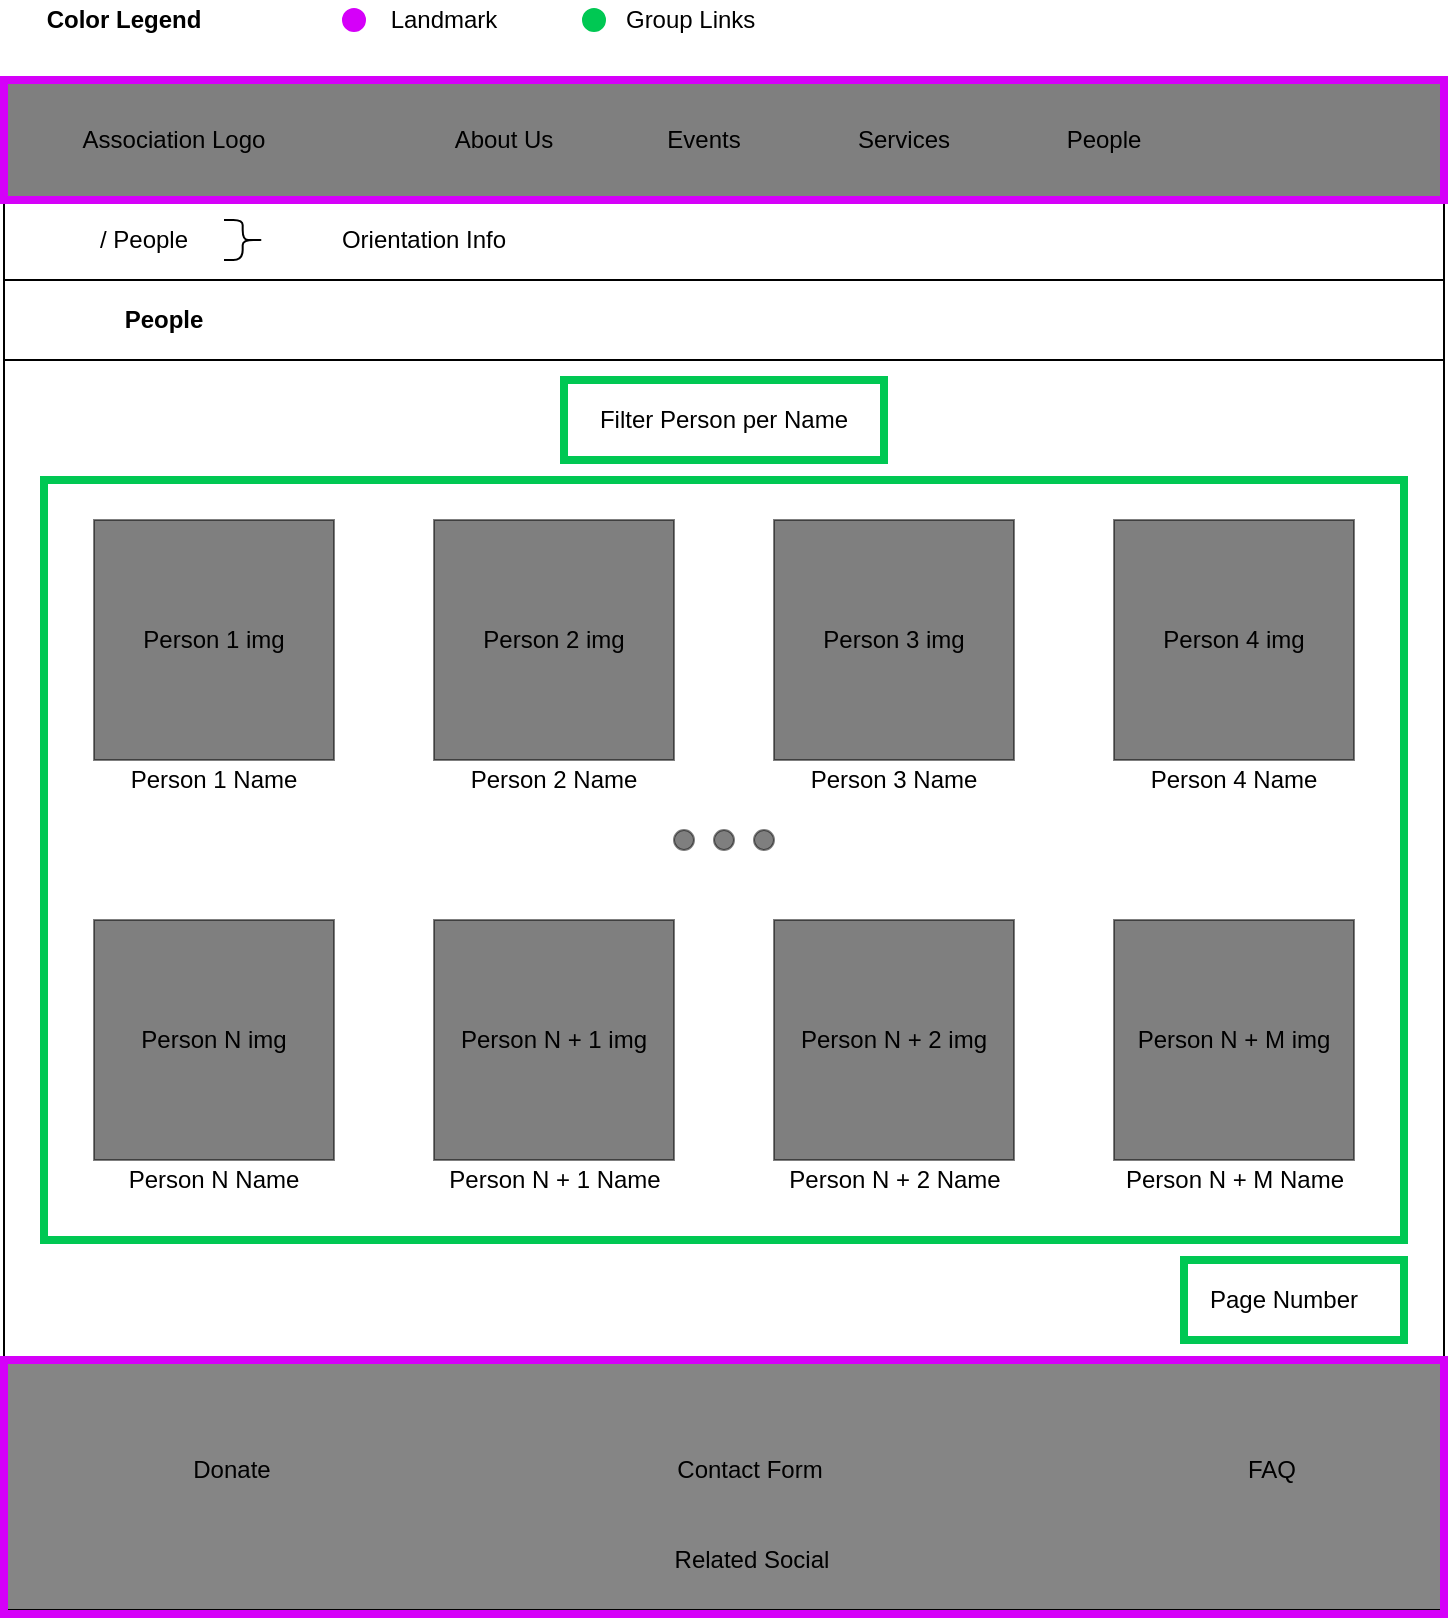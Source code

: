 <mxfile version="12.9.14" type="device"><diagram id="FJM6Vmq2a5Ttb_jY3mwE" name="Page-1"><mxGraphModel dx="782" dy="388" grid="1" gridSize="10" guides="1" tooltips="1" connect="1" arrows="1" fold="1" page="1" pageScale="1" pageWidth="827" pageHeight="1169" math="0" shadow="0"><root><mxCell id="0"/><mxCell id="1" parent="0"/><mxCell id="qFkU4iR-tJtT1cD_49eu-2" value="" style="rounded=0;whiteSpace=wrap;html=1;fillColor=none;strokeColor=#00C853;strokeWidth=4;" vertex="1" parent="1"><mxGeometry x="320" y="190" width="160" height="40" as="geometry"/></mxCell><mxCell id="DDU2CZ-y-U2Bd8dDzV6b-77" value="&lt;span style=&quot;font-weight: normal&quot;&gt;&lt;font color=&quot;#000000&quot;&gt;&amp;nbsp; Group Links&lt;/font&gt;&lt;/span&gt;" style="text;html=1;strokeColor=none;fillColor=none;align=center;verticalAlign=middle;whiteSpace=wrap;rounded=0;fontColor=#00C853;fontStyle=1" parent="1" vertex="1"><mxGeometry x="320" width="120" height="20" as="geometry"/></mxCell><mxCell id="DDU2CZ-y-U2Bd8dDzV6b-71" value="" style="rounded=0;whiteSpace=wrap;html=1;fillColor=none;strokeColor=#00C853;strokeWidth=4;" parent="1" vertex="1"><mxGeometry x="60" y="240" width="680" height="380" as="geometry"/></mxCell><mxCell id="DDU2CZ-y-U2Bd8dDzV6b-1" value="" style="rounded=0;whiteSpace=wrap;html=1;fillColor=#000000;gradientColor=none;opacity=50;" parent="1" vertex="1"><mxGeometry x="40" y="40" width="720" height="60" as="geometry"/></mxCell><mxCell id="DDU2CZ-y-U2Bd8dDzV6b-2" value="Association Logo" style="text;html=1;strokeColor=none;fillColor=none;align=center;verticalAlign=middle;whiteSpace=wrap;rounded=0;" parent="1" vertex="1"><mxGeometry x="60" y="60" width="130" height="20" as="geometry"/></mxCell><mxCell id="DDU2CZ-y-U2Bd8dDzV6b-3" value="About Us" style="text;html=1;strokeColor=none;fillColor=none;align=center;verticalAlign=middle;whiteSpace=wrap;rounded=0;" parent="1" vertex="1"><mxGeometry x="240" y="60" width="100" height="20" as="geometry"/></mxCell><mxCell id="DDU2CZ-y-U2Bd8dDzV6b-4" value="Events" style="text;html=1;strokeColor=none;fillColor=none;align=center;verticalAlign=middle;whiteSpace=wrap;rounded=0;" parent="1" vertex="1"><mxGeometry x="340" y="60" width="100" height="20" as="geometry"/></mxCell><mxCell id="DDU2CZ-y-U2Bd8dDzV6b-5" value="Services" style="text;html=1;strokeColor=none;fillColor=none;align=center;verticalAlign=middle;whiteSpace=wrap;rounded=0;" parent="1" vertex="1"><mxGeometry x="440" y="60" width="100" height="20" as="geometry"/></mxCell><mxCell id="DDU2CZ-y-U2Bd8dDzV6b-6" value="People" style="text;html=1;strokeColor=none;fillColor=none;align=center;verticalAlign=middle;whiteSpace=wrap;rounded=0;" parent="1" vertex="1"><mxGeometry x="540" y="60" width="100" height="20" as="geometry"/></mxCell><mxCell id="DDU2CZ-y-U2Bd8dDzV6b-7" value="&lt;span style=&quot;font-weight: normal&quot;&gt;&lt;font color=&quot;#000000&quot;&gt;Landmark&lt;/font&gt;&lt;/span&gt;" style="text;html=1;strokeColor=none;fillColor=none;align=center;verticalAlign=middle;whiteSpace=wrap;rounded=0;fontColor=#00C853;fontStyle=1" parent="1" vertex="1"><mxGeometry x="200" width="120" height="20" as="geometry"/></mxCell><mxCell id="DDU2CZ-y-U2Bd8dDzV6b-9" value="" style="rounded=0;whiteSpace=wrap;html=1;fillColor=#858585;gradientColor=none;" parent="1" vertex="1"><mxGeometry x="40" y="680" width="720" height="125" as="geometry"/></mxCell><mxCell id="DDU2CZ-y-U2Bd8dDzV6b-10" value="Related Social" style="text;html=1;strokeColor=none;fillColor=none;align=center;verticalAlign=middle;whiteSpace=wrap;rounded=0;" parent="1" vertex="1"><mxGeometry x="349" y="770" width="130" height="20" as="geometry"/></mxCell><mxCell id="DDU2CZ-y-U2Bd8dDzV6b-11" value="Contact Form" style="text;html=1;strokeColor=none;fillColor=none;align=center;verticalAlign=middle;whiteSpace=wrap;rounded=0;" parent="1" vertex="1"><mxGeometry x="348" y="725" width="130" height="20" as="geometry"/></mxCell><mxCell id="DDU2CZ-y-U2Bd8dDzV6b-12" value="FAQ" style="text;html=1;strokeColor=none;fillColor=none;align=center;verticalAlign=middle;whiteSpace=wrap;rounded=0;" parent="1" vertex="1"><mxGeometry x="609" y="725" width="130" height="20" as="geometry"/></mxCell><mxCell id="DDU2CZ-y-U2Bd8dDzV6b-13" value="Donate" style="text;html=1;strokeColor=none;fillColor=none;align=center;verticalAlign=middle;whiteSpace=wrap;rounded=0;" parent="1" vertex="1"><mxGeometry x="89" y="725" width="130" height="20" as="geometry"/></mxCell><mxCell id="DDU2CZ-y-U2Bd8dDzV6b-14" value="" style="endArrow=none;html=1;entryX=0;entryY=1;entryDx=0;entryDy=0;exitX=0;exitY=0;exitDx=0;exitDy=0;" parent="1" source="DDU2CZ-y-U2Bd8dDzV6b-9" target="DDU2CZ-y-U2Bd8dDzV6b-1" edge="1"><mxGeometry width="50" height="50" relative="1" as="geometry"><mxPoint x="40" y="280" as="sourcePoint"/><mxPoint x="100" y="140" as="targetPoint"/></mxGeometry></mxCell><mxCell id="DDU2CZ-y-U2Bd8dDzV6b-15" value="" style="endArrow=none;html=1;entryX=0;entryY=1;entryDx=0;entryDy=0;exitX=1;exitY=0;exitDx=0;exitDy=0;" parent="1" source="DDU2CZ-y-U2Bd8dDzV6b-22" edge="1"><mxGeometry width="50" height="50" relative="1" as="geometry"><mxPoint x="760" y="520.0" as="sourcePoint"/><mxPoint x="760.0" y="100" as="targetPoint"/></mxGeometry></mxCell><mxCell id="DDU2CZ-y-U2Bd8dDzV6b-21" value="" style="rounded=0;whiteSpace=wrap;html=1;fillColor=none;strokeColor=#D500F9;strokeWidth=4;" parent="1" vertex="1"><mxGeometry x="40" y="40" width="720" height="60" as="geometry"/></mxCell><mxCell id="DDU2CZ-y-U2Bd8dDzV6b-22" value="" style="rounded=0;whiteSpace=wrap;html=1;fillColor=none;strokeColor=#D500F9;strokeWidth=4;" parent="1" vertex="1"><mxGeometry x="40" y="680" width="720" height="127" as="geometry"/></mxCell><mxCell id="DDU2CZ-y-U2Bd8dDzV6b-23" value="" style="endArrow=none;html=1;fontColor=#FF5131;" parent="1" edge="1"><mxGeometry width="50" height="50" relative="1" as="geometry"><mxPoint x="40" y="140" as="sourcePoint"/><mxPoint x="760" y="140" as="targetPoint"/></mxGeometry></mxCell><mxCell id="DDU2CZ-y-U2Bd8dDzV6b-25" value="/ People" style="text;html=1;strokeColor=none;fillColor=none;align=center;verticalAlign=middle;whiteSpace=wrap;rounded=0;fontColor=#000000;opacity=50;" parent="1" vertex="1"><mxGeometry x="60" y="110" width="100" height="20" as="geometry"/></mxCell><mxCell id="DDU2CZ-y-U2Bd8dDzV6b-26" value="People" style="text;html=1;strokeColor=none;fillColor=none;align=center;verticalAlign=middle;whiteSpace=wrap;rounded=0;fontColor=#000000;opacity=50;fontStyle=1" parent="1" vertex="1"><mxGeometry x="40" y="150" width="160" height="20" as="geometry"/></mxCell><mxCell id="DDU2CZ-y-U2Bd8dDzV6b-27" value="" style="shape=curlyBracket;whiteSpace=wrap;html=1;rounded=1;strokeColor=#000000;strokeWidth=1;fillColor=#000000;gradientColor=none;fontColor=#000000;rotation=-180;size=0.533;" parent="1" vertex="1"><mxGeometry x="150" y="110" width="20" height="20" as="geometry"/></mxCell><mxCell id="DDU2CZ-y-U2Bd8dDzV6b-28" value="Orientation Info" style="text;html=1;strokeColor=none;fillColor=none;align=center;verticalAlign=middle;whiteSpace=wrap;rounded=0;fontColor=#000000;opacity=50;" parent="1" vertex="1"><mxGeometry x="180" y="110" width="140" height="20" as="geometry"/></mxCell><mxCell id="DDU2CZ-y-U2Bd8dDzV6b-29" value="" style="endArrow=none;html=1;fontColor=#FF5131;" parent="1" edge="1"><mxGeometry width="50" height="50" relative="1" as="geometry"><mxPoint x="40" y="180" as="sourcePoint"/><mxPoint x="760" y="180" as="targetPoint"/></mxGeometry></mxCell><mxCell id="DDU2CZ-y-U2Bd8dDzV6b-53" value="Person 2 img" style="rounded=0;whiteSpace=wrap;html=1;strokeColor=#000000;strokeWidth=1;fillColor=#000000;gradientColor=none;fontColor=#000000;opacity=50;" parent="1" vertex="1"><mxGeometry x="255" y="260" width="120" height="120" as="geometry"/></mxCell><mxCell id="DDU2CZ-y-U2Bd8dDzV6b-54" value="Person 3 img" style="rounded=0;whiteSpace=wrap;html=1;strokeColor=#000000;strokeWidth=1;fillColor=#000000;gradientColor=none;fontColor=#000000;opacity=50;" parent="1" vertex="1"><mxGeometry x="425" y="260" width="120" height="120" as="geometry"/></mxCell><mxCell id="DDU2CZ-y-U2Bd8dDzV6b-55" value="Person 4 img" style="rounded=0;whiteSpace=wrap;html=1;strokeColor=#000000;strokeWidth=1;fillColor=#000000;gradientColor=none;fontColor=#000000;opacity=50;" parent="1" vertex="1"><mxGeometry x="595" y="260" width="120" height="120" as="geometry"/></mxCell><mxCell id="DDU2CZ-y-U2Bd8dDzV6b-56" value="Person N + 1 img" style="rounded=0;whiteSpace=wrap;html=1;strokeColor=#000000;strokeWidth=1;fillColor=#000000;gradientColor=none;fontColor=#000000;opacity=50;" parent="1" vertex="1"><mxGeometry x="255" y="460" width="120" height="120" as="geometry"/></mxCell><mxCell id="DDU2CZ-y-U2Bd8dDzV6b-58" value="" style="ellipse;whiteSpace=wrap;html=1;aspect=fixed;strokeColor=#000000;strokeWidth=1;fillColor=#000000;gradientColor=none;fontColor=#000000;opacity=50;" parent="1" vertex="1"><mxGeometry x="375" y="415" width="10" height="10" as="geometry"/></mxCell><mxCell id="DDU2CZ-y-U2Bd8dDzV6b-59" value="" style="ellipse;whiteSpace=wrap;html=1;aspect=fixed;strokeColor=#000000;strokeWidth=1;fillColor=#000000;gradientColor=none;fontColor=#000000;opacity=50;" parent="1" vertex="1"><mxGeometry x="395" y="415" width="10" height="10" as="geometry"/></mxCell><mxCell id="DDU2CZ-y-U2Bd8dDzV6b-60" value="" style="ellipse;whiteSpace=wrap;html=1;aspect=fixed;strokeColor=#000000;strokeWidth=1;fillColor=#000000;gradientColor=none;fontColor=#000000;opacity=50;" parent="1" vertex="1"><mxGeometry x="415" y="415" width="10" height="10" as="geometry"/></mxCell><mxCell id="DDU2CZ-y-U2Bd8dDzV6b-62" value="Person N + M img" style="rounded=0;whiteSpace=wrap;html=1;strokeColor=#000000;strokeWidth=1;fillColor=#000000;gradientColor=none;fontColor=#000000;opacity=50;" parent="1" vertex="1"><mxGeometry x="595" y="460" width="120" height="120" as="geometry"/></mxCell><mxCell id="DDU2CZ-y-U2Bd8dDzV6b-63" value="Person N + 2 img" style="rounded=0;whiteSpace=wrap;html=1;strokeColor=#000000;strokeWidth=1;fillColor=#000000;gradientColor=none;fontColor=#000000;opacity=50;" parent="1" vertex="1"><mxGeometry x="425" y="460" width="120" height="120" as="geometry"/></mxCell><mxCell id="DDU2CZ-y-U2Bd8dDzV6b-64" value="Page Number" style="text;html=1;strokeColor=none;fillColor=none;align=center;verticalAlign=middle;whiteSpace=wrap;rounded=0;fontColor=#000000;opacity=50;" parent="1" vertex="1"><mxGeometry x="640" y="640" width="80" height="20" as="geometry"/></mxCell><mxCell id="DDU2CZ-y-U2Bd8dDzV6b-72" value="" style="rounded=0;whiteSpace=wrap;html=1;fillColor=none;strokeColor=#00C853;strokeWidth=4;" parent="1" vertex="1"><mxGeometry x="630" y="630" width="110" height="40" as="geometry"/></mxCell><mxCell id="DDU2CZ-y-U2Bd8dDzV6b-73" value="Color Legend" style="text;html=1;strokeColor=none;fillColor=none;align=center;verticalAlign=middle;whiteSpace=wrap;rounded=0;fontColor=#000000;opacity=50;fontStyle=1" parent="1" vertex="1"><mxGeometry x="40" width="120" height="20" as="geometry"/></mxCell><mxCell id="DDU2CZ-y-U2Bd8dDzV6b-75" value="" style="ellipse;whiteSpace=wrap;html=1;aspect=fixed;strokeColor=#D500F9;strokeWidth=2;fillColor=#d500f9;gradientColor=none;fontColor=#000000;align=center;" parent="1" vertex="1"><mxGeometry x="210" y="5" width="10" height="10" as="geometry"/></mxCell><mxCell id="DDU2CZ-y-U2Bd8dDzV6b-76" value="" style="ellipse;whiteSpace=wrap;html=1;aspect=fixed;strokeColor=#00C853;strokeWidth=2;fillColor=#00C853;gradientColor=none;fontColor=#000000;align=center;" parent="1" vertex="1"><mxGeometry x="330" y="5" width="10" height="10" as="geometry"/></mxCell><mxCell id="6rrIU_UrKcx6fIgfcx1o-1" value="Person 1 img" style="rounded=0;whiteSpace=wrap;html=1;strokeColor=#000000;strokeWidth=1;fillColor=#000000;gradientColor=none;fontColor=#000000;opacity=50;" parent="1" vertex="1"><mxGeometry x="85" y="260" width="120" height="120" as="geometry"/></mxCell><mxCell id="6rrIU_UrKcx6fIgfcx1o-2" value="Person N img" style="rounded=0;whiteSpace=wrap;html=1;strokeColor=#000000;strokeWidth=1;fillColor=#000000;gradientColor=none;fontColor=#000000;opacity=50;" parent="1" vertex="1"><mxGeometry x="85" y="460" width="120" height="120" as="geometry"/></mxCell><mxCell id="6rrIU_UrKcx6fIgfcx1o-6" value="Person 1 Name" style="text;html=1;strokeColor=none;fillColor=none;align=center;verticalAlign=middle;whiteSpace=wrap;rounded=0;" parent="1" vertex="1"><mxGeometry x="91.25" y="380" width="107.5" height="20" as="geometry"/></mxCell><mxCell id="6rrIU_UrKcx6fIgfcx1o-7" value="Person 2 Name" style="text;html=1;strokeColor=none;fillColor=none;align=center;verticalAlign=middle;whiteSpace=wrap;rounded=0;" parent="1" vertex="1"><mxGeometry x="261.25" y="380" width="107.5" height="20" as="geometry"/></mxCell><mxCell id="6rrIU_UrKcx6fIgfcx1o-9" value="Person 3 Name" style="text;html=1;strokeColor=none;fillColor=none;align=center;verticalAlign=middle;whiteSpace=wrap;rounded=0;" parent="1" vertex="1"><mxGeometry x="431.25" y="380" width="107.5" height="20" as="geometry"/></mxCell><mxCell id="6rrIU_UrKcx6fIgfcx1o-10" value="Person 4 Name" style="text;html=1;strokeColor=none;fillColor=none;align=center;verticalAlign=middle;whiteSpace=wrap;rounded=0;" parent="1" vertex="1"><mxGeometry x="601.25" y="380" width="107.5" height="20" as="geometry"/></mxCell><mxCell id="6rrIU_UrKcx6fIgfcx1o-11" value="Person N Name" style="text;html=1;strokeColor=none;fillColor=none;align=center;verticalAlign=middle;whiteSpace=wrap;rounded=0;" parent="1" vertex="1"><mxGeometry x="91.25" y="580" width="107.5" height="20" as="geometry"/></mxCell><mxCell id="6rrIU_UrKcx6fIgfcx1o-12" value="Person N + 1 Name" style="text;html=1;strokeColor=none;fillColor=none;align=center;verticalAlign=middle;whiteSpace=wrap;rounded=0;" parent="1" vertex="1"><mxGeometry x="250.63" y="580" width="128.75" height="20" as="geometry"/></mxCell><mxCell id="6rrIU_UrKcx6fIgfcx1o-13" value="Person N + 2 Name" style="text;html=1;strokeColor=none;fillColor=none;align=center;verticalAlign=middle;whiteSpace=wrap;rounded=0;" parent="1" vertex="1"><mxGeometry x="420.63" y="580" width="128.75" height="20" as="geometry"/></mxCell><mxCell id="6rrIU_UrKcx6fIgfcx1o-14" value="Person N + M Name" style="text;html=1;strokeColor=none;fillColor=none;align=center;verticalAlign=middle;whiteSpace=wrap;rounded=0;" parent="1" vertex="1"><mxGeometry x="590.63" y="580" width="128.75" height="20" as="geometry"/></mxCell><mxCell id="qFkU4iR-tJtT1cD_49eu-1" value="Filter Person per Name" style="text;html=1;strokeColor=none;fillColor=none;align=center;verticalAlign=middle;whiteSpace=wrap;rounded=0;fontColor=#000000;opacity=50;" vertex="1" parent="1"><mxGeometry x="40" y="200" width="720" height="20" as="geometry"/></mxCell></root></mxGraphModel></diagram></mxfile>